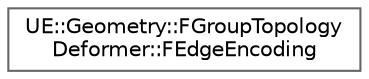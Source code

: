 digraph "Graphical Class Hierarchy"
{
 // INTERACTIVE_SVG=YES
 // LATEX_PDF_SIZE
  bgcolor="transparent";
  edge [fontname=Helvetica,fontsize=10,labelfontname=Helvetica,labelfontsize=10];
  node [fontname=Helvetica,fontsize=10,shape=box,height=0.2,width=0.4];
  rankdir="LR";
  Node0 [id="Node000000",label="UE::Geometry::FGroupTopology\lDeformer::FEdgeEncoding",height=0.2,width=0.4,color="grey40", fillcolor="white", style="filled",URL="$d1/d25/structUE_1_1Geometry_1_1FGroupTopologyDeformer_1_1FEdgeEncoding.html",tooltip=" "];
}
